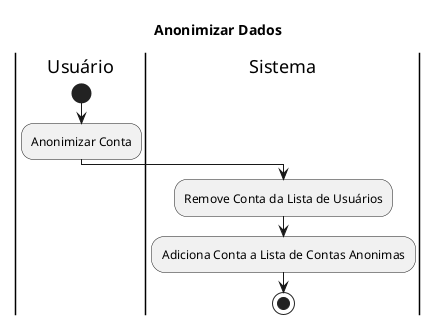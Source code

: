 @startuml

sprite $rake [16x16/8] {
0000000000000000
0000000jj0000000
0000000jj0000000
0005555jj5555000
000jjeejjeejj000
000jj00jj00jj000
000jj00jj00jj000
0000000000000000
}

title Anonimizar Dados

|Usuário|
start
:Anonimizar Conta;
|Sistema|
:Remove Conta da Lista de Usuários;
:Adiciona Conta a Lista de Contas Anonimas;
stop

@enduml